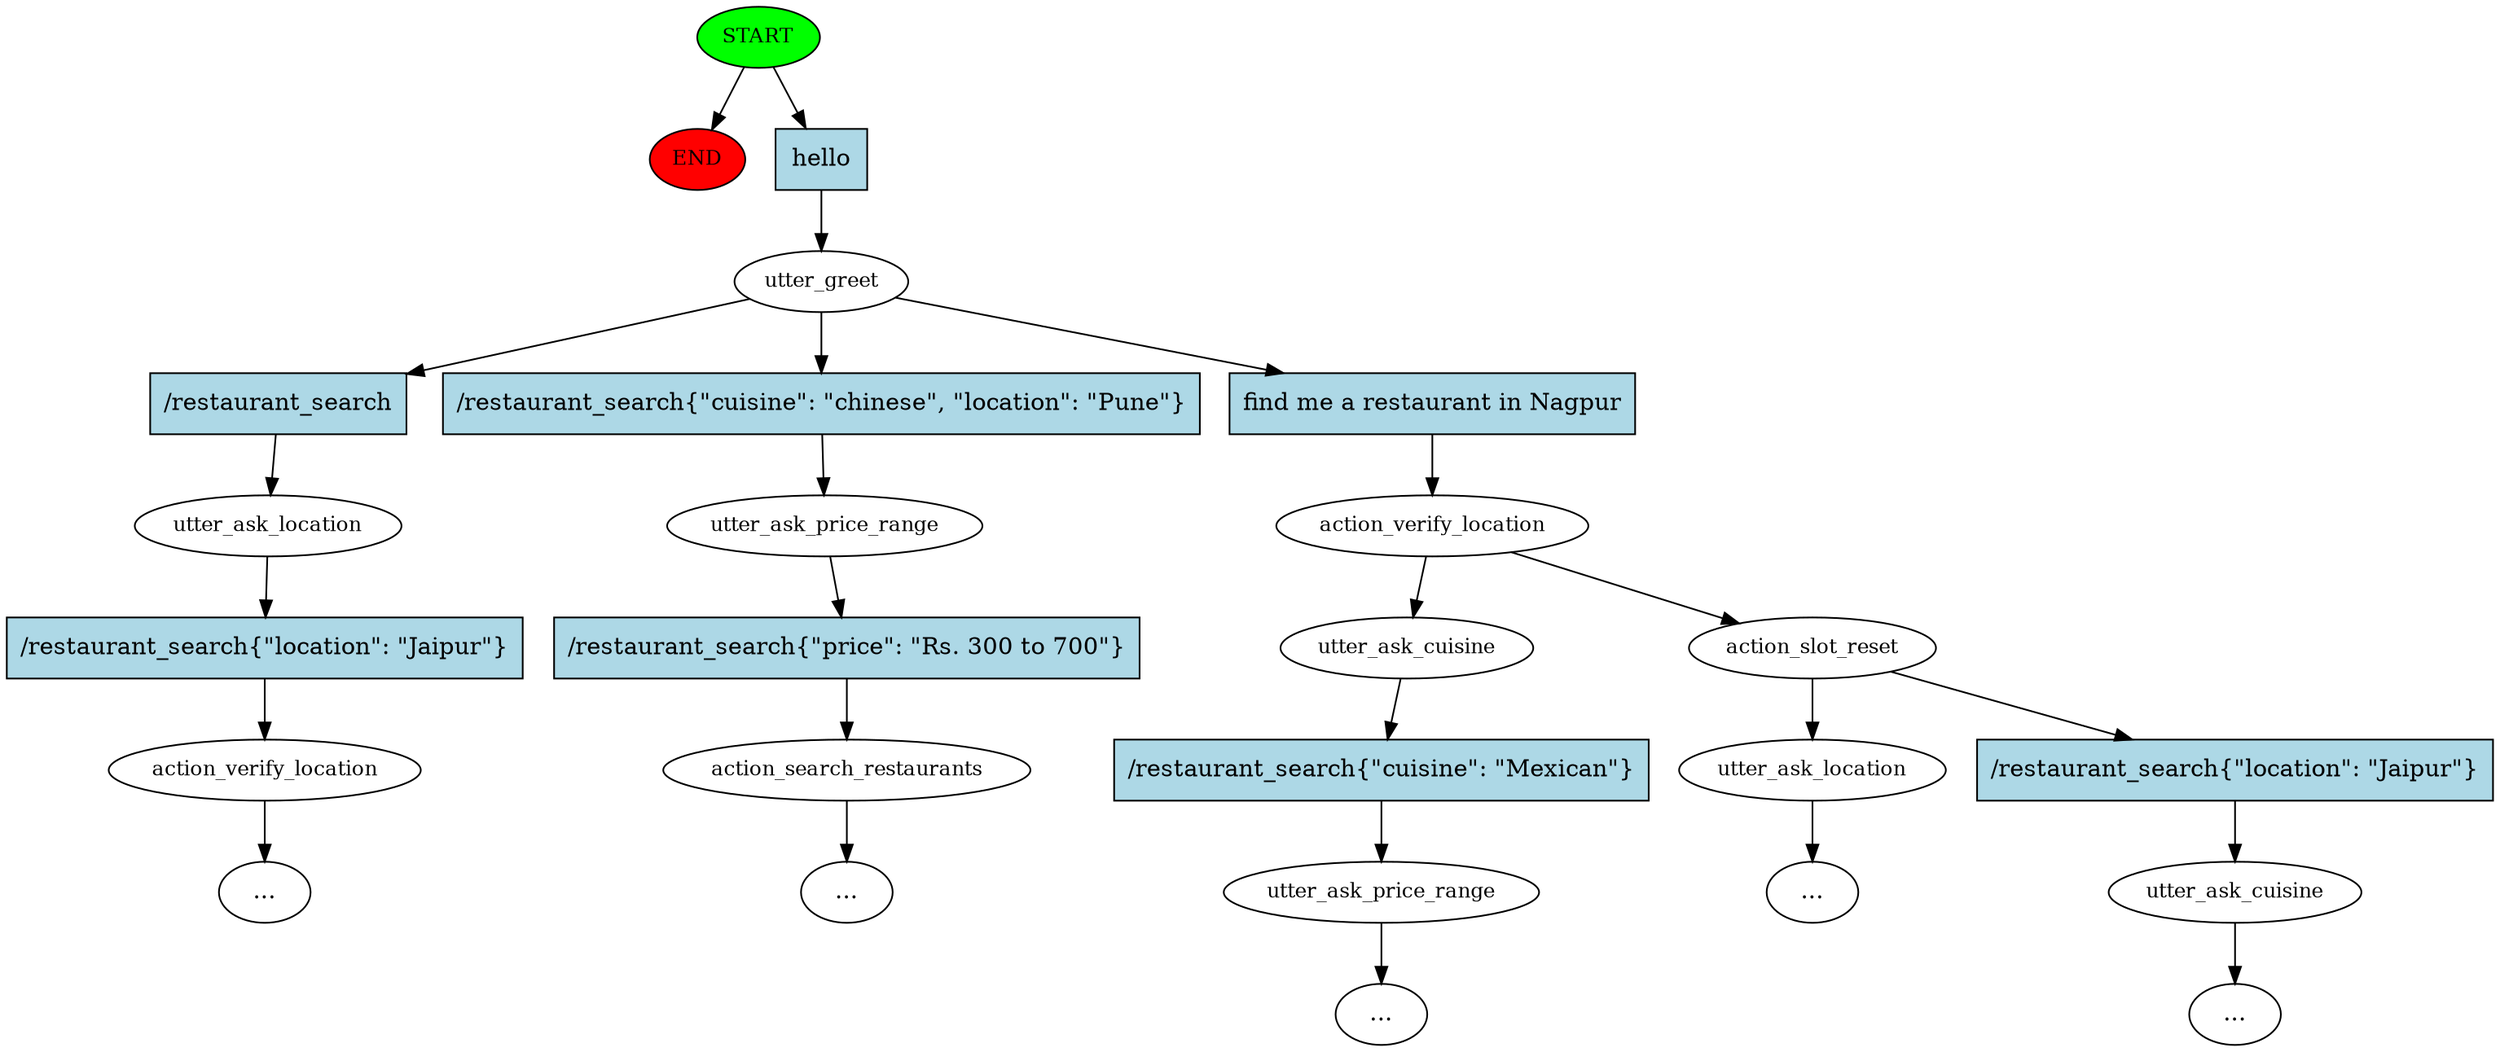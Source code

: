 digraph  {
0 [class="start active", fillcolor=green, fontsize=12, label=START, style=filled];
"-1" [class=end, fillcolor=red, fontsize=12, label=END, style=filled];
1 [class=active, fontsize=12, label=utter_greet];
2 [class="", fontsize=12, label=utter_ask_location];
3 [class="", fontsize=12, label=action_verify_location];
5 [class="", fontsize=12, label=utter_ask_price_range];
6 [class="", fontsize=12, label=action_search_restaurants];
"-4" [class=ellipsis, label="..."];
8 [class="active dashed", fontsize=12, label=action_verify_location];
9 [class="", fontsize=12, label=utter_ask_cuisine];
10 [class="", fontsize=12, label=utter_ask_price_range];
"-6" [class=ellipsis, label="..."];
"-7" [class=ellipsis, label="..."];
20 [class="", fontsize=12, label=action_slot_reset];
21 [class="", fontsize=12, label=utter_ask_cuisine];
"-8" [class=ellipsis, label="..."];
25 [class="", fontsize=12, label=utter_ask_location];
"-9" [class=ellipsis, label="..."];
28 [class="intent active", fillcolor=lightblue, label=hello, shape=rect, style=filled];
29 [class=intent, fillcolor=lightblue, label="/restaurant_search", shape=rect, style=filled];
30 [class=intent, fillcolor=lightblue, label="/restaurant_search{\"cuisine\": \"chinese\", \"location\": \"Pune\"}", shape=rect, style=filled];
31 [class="intent active", fillcolor=lightblue, label="find me a restaurant in Nagpur", shape=rect, style=filled];
32 [class=intent, fillcolor=lightblue, label="/restaurant_search{\"location\": \"Jaipur\"}", shape=rect, style=filled];
33 [class=intent, fillcolor=lightblue, label="/restaurant_search{\"price\": \"Rs. 300 to 700\"}", shape=rect, style=filled];
34 [class=intent, fillcolor=lightblue, label="/restaurant_search{\"cuisine\": \"Mexican\"}", shape=rect, style=filled];
35 [class=intent, fillcolor=lightblue, label="/restaurant_search{\"location\": \"Jaipur\"}", shape=rect, style=filled];
0 -> "-1"  [class="", key=NONE, label=""];
0 -> 28  [class=active, key=0];
1 -> 29  [class="", key=0];
1 -> 30  [class="", key=0];
1 -> 31  [class=active, key=0];
2 -> 32  [class="", key=0];
3 -> "-6"  [class="", key=NONE, label=""];
5 -> 33  [class="", key=0];
6 -> "-4"  [class="", key=NONE, label=""];
8 -> 9  [class="", key=NONE, label=""];
8 -> 20  [class="", key=NONE, label=""];
9 -> 34  [class="", key=0];
10 -> "-7"  [class="", key=NONE, label=""];
20 -> 25  [class="", key=NONE, label=""];
20 -> 35  [class="", key=0];
21 -> "-8"  [class="", key=NONE, label=""];
25 -> "-9"  [class="", key=NONE, label=""];
28 -> 1  [class=active, key=0];
29 -> 2  [class="", key=0];
30 -> 5  [class="", key=0];
31 -> 8  [class=active, key=0];
32 -> 3  [class="", key=0];
33 -> 6  [class="", key=0];
34 -> 10  [class="", key=0];
35 -> 21  [class="", key=0];
}
